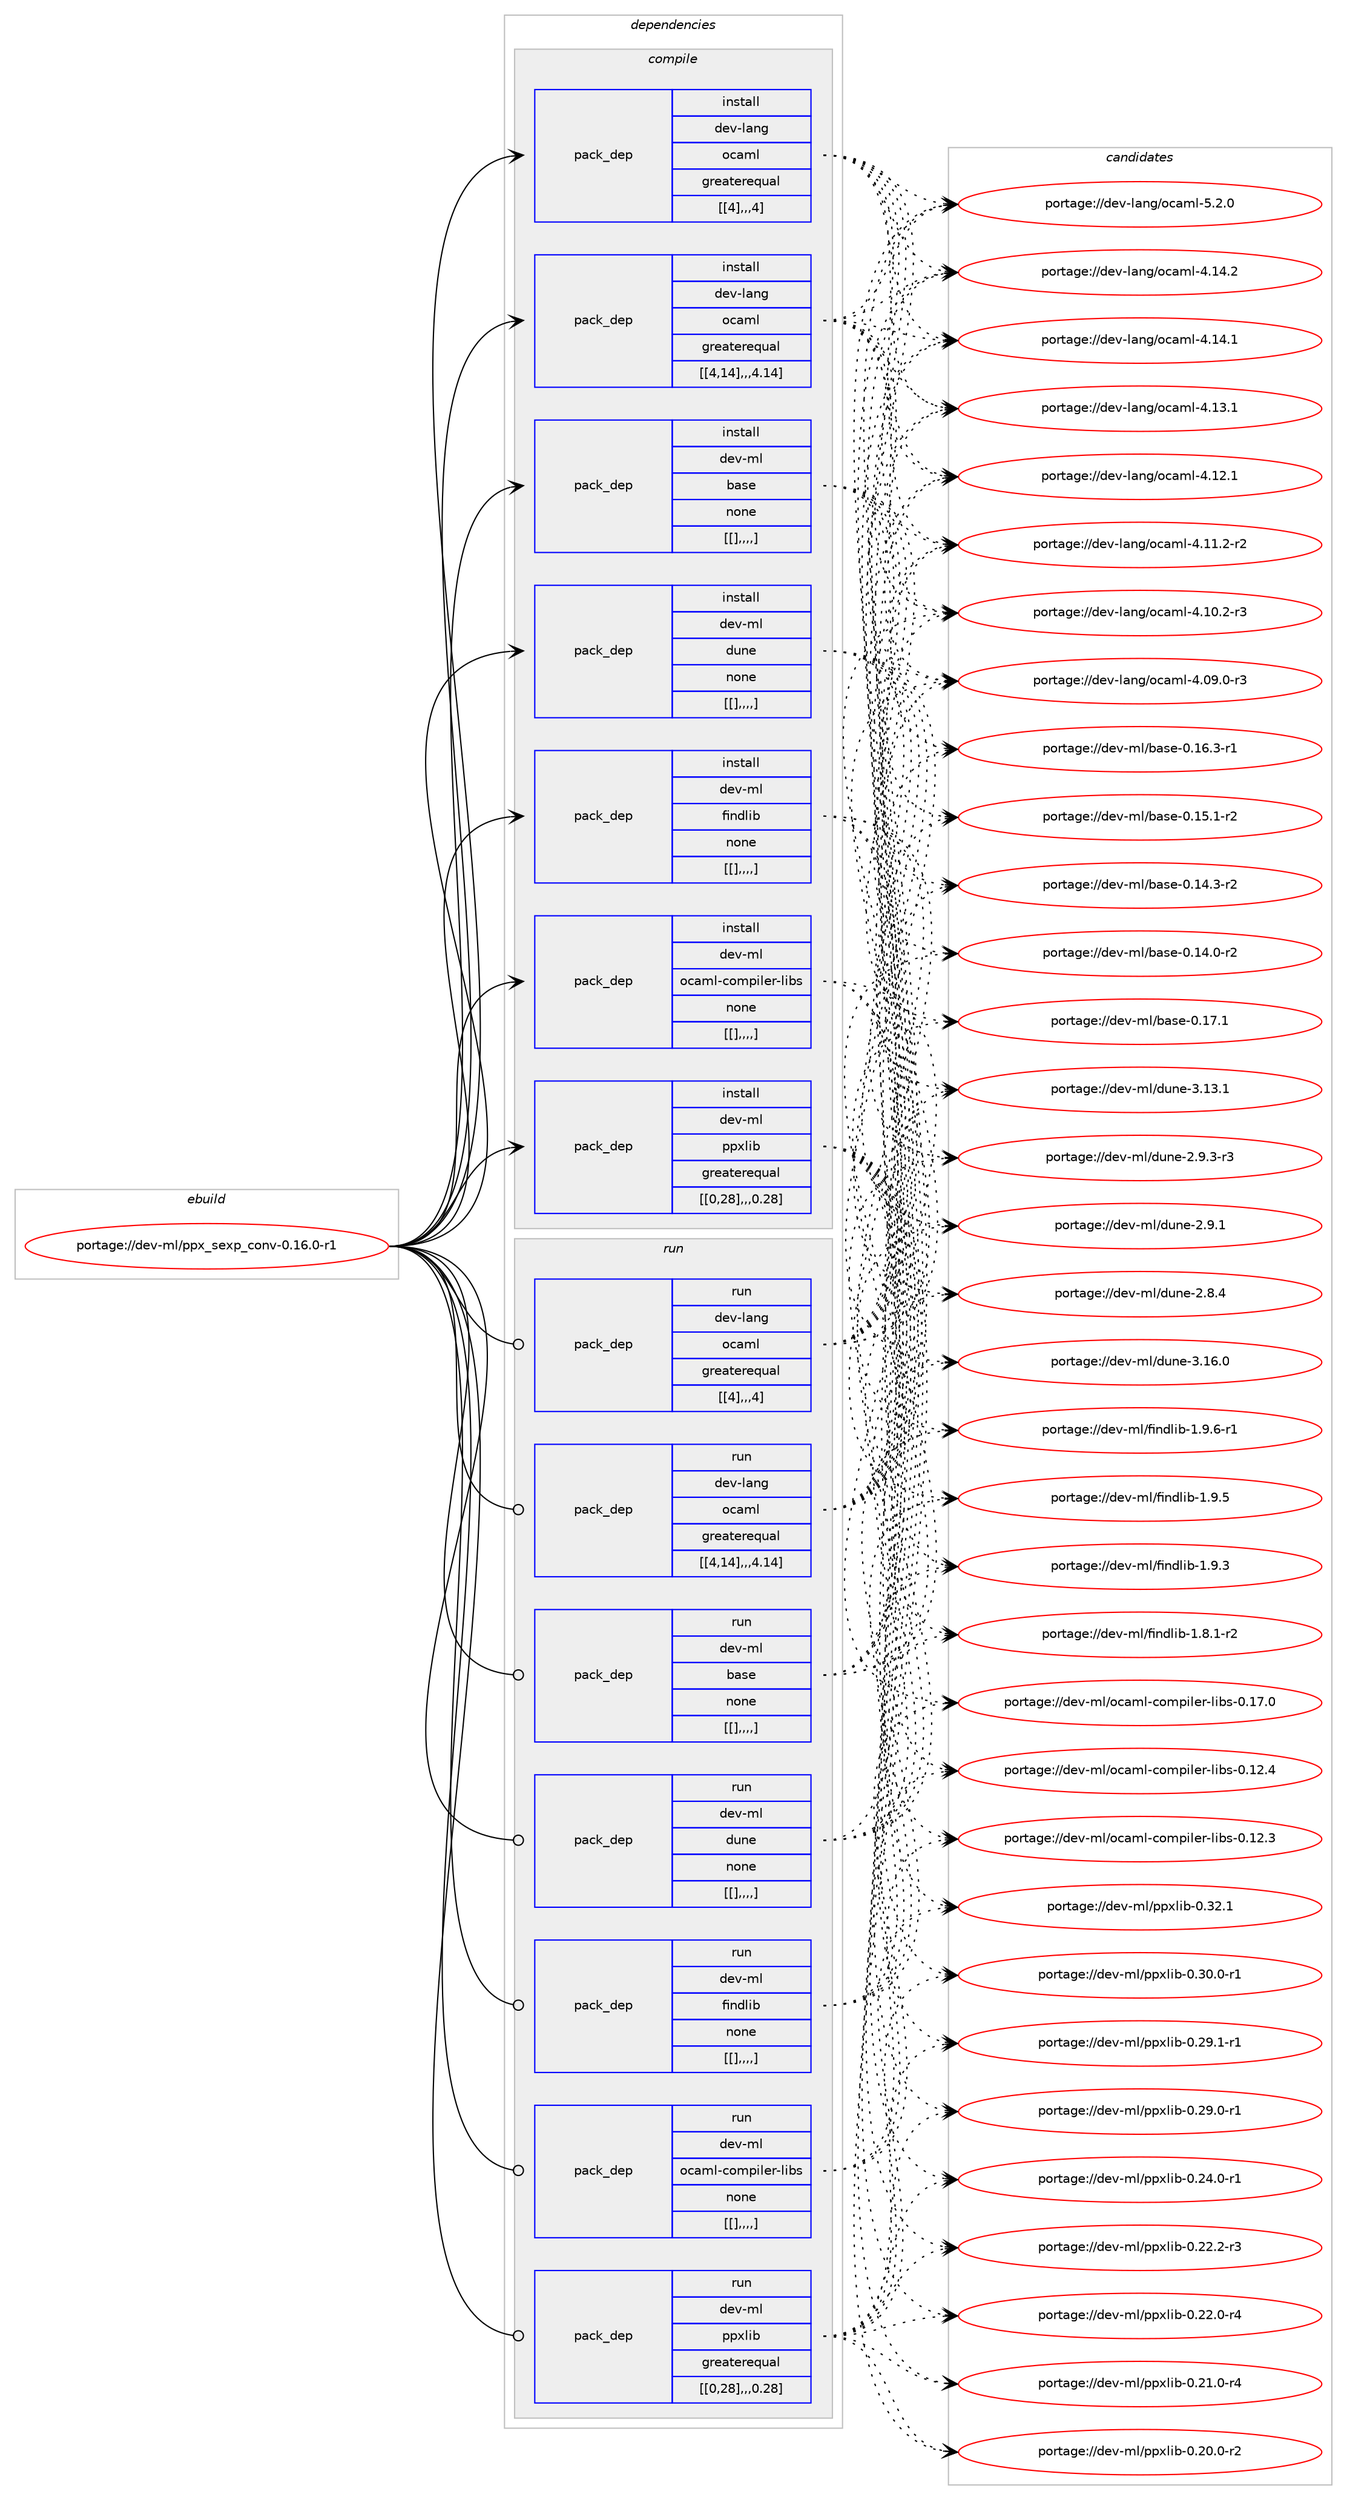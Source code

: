 digraph prolog {

# *************
# Graph options
# *************

newrank=true;
concentrate=true;
compound=true;
graph [rankdir=LR,fontname=Helvetica,fontsize=10,ranksep=1.5];#, ranksep=2.5, nodesep=0.2];
edge  [arrowhead=vee];
node  [fontname=Helvetica,fontsize=10];

# **********
# The ebuild
# **********

subgraph cluster_leftcol {
color=gray;
label=<<i>ebuild</i>>;
id [label="portage://dev-ml/ppx_sexp_conv-0.16.0-r1", color=red, width=4, href="../dev-ml/ppx_sexp_conv-0.16.0-r1.svg"];
}

# ****************
# The dependencies
# ****************

subgraph cluster_midcol {
color=gray;
label=<<i>dependencies</i>>;
subgraph cluster_compile {
fillcolor="#eeeeee";
style=filled;
label=<<i>compile</i>>;
subgraph pack93123 {
dependency124558 [label=<<TABLE BORDER="0" CELLBORDER="1" CELLSPACING="0" CELLPADDING="4" WIDTH="220"><TR><TD ROWSPAN="6" CELLPADDING="30">pack_dep</TD></TR><TR><TD WIDTH="110">install</TD></TR><TR><TD>dev-lang</TD></TR><TR><TD>ocaml</TD></TR><TR><TD>greaterequal</TD></TR><TR><TD>[[4],,,4]</TD></TR></TABLE>>, shape=none, color=blue];
}
id:e -> dependency124558:w [weight=20,style="solid",arrowhead="vee"];
subgraph pack93124 {
dependency124559 [label=<<TABLE BORDER="0" CELLBORDER="1" CELLSPACING="0" CELLPADDING="4" WIDTH="220"><TR><TD ROWSPAN="6" CELLPADDING="30">pack_dep</TD></TR><TR><TD WIDTH="110">install</TD></TR><TR><TD>dev-lang</TD></TR><TR><TD>ocaml</TD></TR><TR><TD>greaterequal</TD></TR><TR><TD>[[4,14],,,4.14]</TD></TR></TABLE>>, shape=none, color=blue];
}
id:e -> dependency124559:w [weight=20,style="solid",arrowhead="vee"];
subgraph pack93125 {
dependency124560 [label=<<TABLE BORDER="0" CELLBORDER="1" CELLSPACING="0" CELLPADDING="4" WIDTH="220"><TR><TD ROWSPAN="6" CELLPADDING="30">pack_dep</TD></TR><TR><TD WIDTH="110">install</TD></TR><TR><TD>dev-ml</TD></TR><TR><TD>base</TD></TR><TR><TD>none</TD></TR><TR><TD>[[],,,,]</TD></TR></TABLE>>, shape=none, color=blue];
}
id:e -> dependency124560:w [weight=20,style="solid",arrowhead="vee"];
subgraph pack93126 {
dependency124561 [label=<<TABLE BORDER="0" CELLBORDER="1" CELLSPACING="0" CELLPADDING="4" WIDTH="220"><TR><TD ROWSPAN="6" CELLPADDING="30">pack_dep</TD></TR><TR><TD WIDTH="110">install</TD></TR><TR><TD>dev-ml</TD></TR><TR><TD>dune</TD></TR><TR><TD>none</TD></TR><TR><TD>[[],,,,]</TD></TR></TABLE>>, shape=none, color=blue];
}
id:e -> dependency124561:w [weight=20,style="solid",arrowhead="vee"];
subgraph pack93127 {
dependency124562 [label=<<TABLE BORDER="0" CELLBORDER="1" CELLSPACING="0" CELLPADDING="4" WIDTH="220"><TR><TD ROWSPAN="6" CELLPADDING="30">pack_dep</TD></TR><TR><TD WIDTH="110">install</TD></TR><TR><TD>dev-ml</TD></TR><TR><TD>findlib</TD></TR><TR><TD>none</TD></TR><TR><TD>[[],,,,]</TD></TR></TABLE>>, shape=none, color=blue];
}
id:e -> dependency124562:w [weight=20,style="solid",arrowhead="vee"];
subgraph pack93128 {
dependency124563 [label=<<TABLE BORDER="0" CELLBORDER="1" CELLSPACING="0" CELLPADDING="4" WIDTH="220"><TR><TD ROWSPAN="6" CELLPADDING="30">pack_dep</TD></TR><TR><TD WIDTH="110">install</TD></TR><TR><TD>dev-ml</TD></TR><TR><TD>ocaml-compiler-libs</TD></TR><TR><TD>none</TD></TR><TR><TD>[[],,,,]</TD></TR></TABLE>>, shape=none, color=blue];
}
id:e -> dependency124563:w [weight=20,style="solid",arrowhead="vee"];
subgraph pack93129 {
dependency124564 [label=<<TABLE BORDER="0" CELLBORDER="1" CELLSPACING="0" CELLPADDING="4" WIDTH="220"><TR><TD ROWSPAN="6" CELLPADDING="30">pack_dep</TD></TR><TR><TD WIDTH="110">install</TD></TR><TR><TD>dev-ml</TD></TR><TR><TD>ppxlib</TD></TR><TR><TD>greaterequal</TD></TR><TR><TD>[[0,28],,,0.28]</TD></TR></TABLE>>, shape=none, color=blue];
}
id:e -> dependency124564:w [weight=20,style="solid",arrowhead="vee"];
}
subgraph cluster_compileandrun {
fillcolor="#eeeeee";
style=filled;
label=<<i>compile and run</i>>;
}
subgraph cluster_run {
fillcolor="#eeeeee";
style=filled;
label=<<i>run</i>>;
subgraph pack93130 {
dependency124565 [label=<<TABLE BORDER="0" CELLBORDER="1" CELLSPACING="0" CELLPADDING="4" WIDTH="220"><TR><TD ROWSPAN="6" CELLPADDING="30">pack_dep</TD></TR><TR><TD WIDTH="110">run</TD></TR><TR><TD>dev-lang</TD></TR><TR><TD>ocaml</TD></TR><TR><TD>greaterequal</TD></TR><TR><TD>[[4],,,4]</TD></TR></TABLE>>, shape=none, color=blue];
}
id:e -> dependency124565:w [weight=20,style="solid",arrowhead="odot"];
subgraph pack93131 {
dependency124566 [label=<<TABLE BORDER="0" CELLBORDER="1" CELLSPACING="0" CELLPADDING="4" WIDTH="220"><TR><TD ROWSPAN="6" CELLPADDING="30">pack_dep</TD></TR><TR><TD WIDTH="110">run</TD></TR><TR><TD>dev-lang</TD></TR><TR><TD>ocaml</TD></TR><TR><TD>greaterequal</TD></TR><TR><TD>[[4,14],,,4.14]</TD></TR></TABLE>>, shape=none, color=blue];
}
id:e -> dependency124566:w [weight=20,style="solid",arrowhead="odot"];
subgraph pack93132 {
dependency124567 [label=<<TABLE BORDER="0" CELLBORDER="1" CELLSPACING="0" CELLPADDING="4" WIDTH="220"><TR><TD ROWSPAN="6" CELLPADDING="30">pack_dep</TD></TR><TR><TD WIDTH="110">run</TD></TR><TR><TD>dev-ml</TD></TR><TR><TD>base</TD></TR><TR><TD>none</TD></TR><TR><TD>[[],,,,]</TD></TR></TABLE>>, shape=none, color=blue];
}
id:e -> dependency124567:w [weight=20,style="solid",arrowhead="odot"];
subgraph pack93133 {
dependency124568 [label=<<TABLE BORDER="0" CELLBORDER="1" CELLSPACING="0" CELLPADDING="4" WIDTH="220"><TR><TD ROWSPAN="6" CELLPADDING="30">pack_dep</TD></TR><TR><TD WIDTH="110">run</TD></TR><TR><TD>dev-ml</TD></TR><TR><TD>dune</TD></TR><TR><TD>none</TD></TR><TR><TD>[[],,,,]</TD></TR></TABLE>>, shape=none, color=blue];
}
id:e -> dependency124568:w [weight=20,style="solid",arrowhead="odot"];
subgraph pack93134 {
dependency124569 [label=<<TABLE BORDER="0" CELLBORDER="1" CELLSPACING="0" CELLPADDING="4" WIDTH="220"><TR><TD ROWSPAN="6" CELLPADDING="30">pack_dep</TD></TR><TR><TD WIDTH="110">run</TD></TR><TR><TD>dev-ml</TD></TR><TR><TD>findlib</TD></TR><TR><TD>none</TD></TR><TR><TD>[[],,,,]</TD></TR></TABLE>>, shape=none, color=blue];
}
id:e -> dependency124569:w [weight=20,style="solid",arrowhead="odot"];
subgraph pack93135 {
dependency124570 [label=<<TABLE BORDER="0" CELLBORDER="1" CELLSPACING="0" CELLPADDING="4" WIDTH="220"><TR><TD ROWSPAN="6" CELLPADDING="30">pack_dep</TD></TR><TR><TD WIDTH="110">run</TD></TR><TR><TD>dev-ml</TD></TR><TR><TD>ocaml-compiler-libs</TD></TR><TR><TD>none</TD></TR><TR><TD>[[],,,,]</TD></TR></TABLE>>, shape=none, color=blue];
}
id:e -> dependency124570:w [weight=20,style="solid",arrowhead="odot"];
subgraph pack93136 {
dependency124571 [label=<<TABLE BORDER="0" CELLBORDER="1" CELLSPACING="0" CELLPADDING="4" WIDTH="220"><TR><TD ROWSPAN="6" CELLPADDING="30">pack_dep</TD></TR><TR><TD WIDTH="110">run</TD></TR><TR><TD>dev-ml</TD></TR><TR><TD>ppxlib</TD></TR><TR><TD>greaterequal</TD></TR><TR><TD>[[0,28],,,0.28]</TD></TR></TABLE>>, shape=none, color=blue];
}
id:e -> dependency124571:w [weight=20,style="solid",arrowhead="odot"];
}
}

# **************
# The candidates
# **************

subgraph cluster_choices {
rank=same;
color=gray;
label=<<i>candidates</i>>;

subgraph choice93123 {
color=black;
nodesep=1;
choice1001011184510897110103471119997109108455346504648 [label="portage://dev-lang/ocaml-5.2.0", color=red, width=4,href="../dev-lang/ocaml-5.2.0.svg"];
choice100101118451089711010347111999710910845524649524650 [label="portage://dev-lang/ocaml-4.14.2", color=red, width=4,href="../dev-lang/ocaml-4.14.2.svg"];
choice100101118451089711010347111999710910845524649524649 [label="portage://dev-lang/ocaml-4.14.1", color=red, width=4,href="../dev-lang/ocaml-4.14.1.svg"];
choice100101118451089711010347111999710910845524649514649 [label="portage://dev-lang/ocaml-4.13.1", color=red, width=4,href="../dev-lang/ocaml-4.13.1.svg"];
choice100101118451089711010347111999710910845524649504649 [label="portage://dev-lang/ocaml-4.12.1", color=red, width=4,href="../dev-lang/ocaml-4.12.1.svg"];
choice1001011184510897110103471119997109108455246494946504511450 [label="portage://dev-lang/ocaml-4.11.2-r2", color=red, width=4,href="../dev-lang/ocaml-4.11.2-r2.svg"];
choice1001011184510897110103471119997109108455246494846504511451 [label="portage://dev-lang/ocaml-4.10.2-r3", color=red, width=4,href="../dev-lang/ocaml-4.10.2-r3.svg"];
choice1001011184510897110103471119997109108455246485746484511451 [label="portage://dev-lang/ocaml-4.09.0-r3", color=red, width=4,href="../dev-lang/ocaml-4.09.0-r3.svg"];
dependency124558:e -> choice1001011184510897110103471119997109108455346504648:w [style=dotted,weight="100"];
dependency124558:e -> choice100101118451089711010347111999710910845524649524650:w [style=dotted,weight="100"];
dependency124558:e -> choice100101118451089711010347111999710910845524649524649:w [style=dotted,weight="100"];
dependency124558:e -> choice100101118451089711010347111999710910845524649514649:w [style=dotted,weight="100"];
dependency124558:e -> choice100101118451089711010347111999710910845524649504649:w [style=dotted,weight="100"];
dependency124558:e -> choice1001011184510897110103471119997109108455246494946504511450:w [style=dotted,weight="100"];
dependency124558:e -> choice1001011184510897110103471119997109108455246494846504511451:w [style=dotted,weight="100"];
dependency124558:e -> choice1001011184510897110103471119997109108455246485746484511451:w [style=dotted,weight="100"];
}
subgraph choice93124 {
color=black;
nodesep=1;
choice1001011184510897110103471119997109108455346504648 [label="portage://dev-lang/ocaml-5.2.0", color=red, width=4,href="../dev-lang/ocaml-5.2.0.svg"];
choice100101118451089711010347111999710910845524649524650 [label="portage://dev-lang/ocaml-4.14.2", color=red, width=4,href="../dev-lang/ocaml-4.14.2.svg"];
choice100101118451089711010347111999710910845524649524649 [label="portage://dev-lang/ocaml-4.14.1", color=red, width=4,href="../dev-lang/ocaml-4.14.1.svg"];
choice100101118451089711010347111999710910845524649514649 [label="portage://dev-lang/ocaml-4.13.1", color=red, width=4,href="../dev-lang/ocaml-4.13.1.svg"];
choice100101118451089711010347111999710910845524649504649 [label="portage://dev-lang/ocaml-4.12.1", color=red, width=4,href="../dev-lang/ocaml-4.12.1.svg"];
choice1001011184510897110103471119997109108455246494946504511450 [label="portage://dev-lang/ocaml-4.11.2-r2", color=red, width=4,href="../dev-lang/ocaml-4.11.2-r2.svg"];
choice1001011184510897110103471119997109108455246494846504511451 [label="portage://dev-lang/ocaml-4.10.2-r3", color=red, width=4,href="../dev-lang/ocaml-4.10.2-r3.svg"];
choice1001011184510897110103471119997109108455246485746484511451 [label="portage://dev-lang/ocaml-4.09.0-r3", color=red, width=4,href="../dev-lang/ocaml-4.09.0-r3.svg"];
dependency124559:e -> choice1001011184510897110103471119997109108455346504648:w [style=dotted,weight="100"];
dependency124559:e -> choice100101118451089711010347111999710910845524649524650:w [style=dotted,weight="100"];
dependency124559:e -> choice100101118451089711010347111999710910845524649524649:w [style=dotted,weight="100"];
dependency124559:e -> choice100101118451089711010347111999710910845524649514649:w [style=dotted,weight="100"];
dependency124559:e -> choice100101118451089711010347111999710910845524649504649:w [style=dotted,weight="100"];
dependency124559:e -> choice1001011184510897110103471119997109108455246494946504511450:w [style=dotted,weight="100"];
dependency124559:e -> choice1001011184510897110103471119997109108455246494846504511451:w [style=dotted,weight="100"];
dependency124559:e -> choice1001011184510897110103471119997109108455246485746484511451:w [style=dotted,weight="100"];
}
subgraph choice93125 {
color=black;
nodesep=1;
choice1001011184510910847989711510145484649554649 [label="portage://dev-ml/base-0.17.1", color=red, width=4,href="../dev-ml/base-0.17.1.svg"];
choice10010111845109108479897115101454846495446514511449 [label="portage://dev-ml/base-0.16.3-r1", color=red, width=4,href="../dev-ml/base-0.16.3-r1.svg"];
choice10010111845109108479897115101454846495346494511450 [label="portage://dev-ml/base-0.15.1-r2", color=red, width=4,href="../dev-ml/base-0.15.1-r2.svg"];
choice10010111845109108479897115101454846495246514511450 [label="portage://dev-ml/base-0.14.3-r2", color=red, width=4,href="../dev-ml/base-0.14.3-r2.svg"];
choice10010111845109108479897115101454846495246484511450 [label="portage://dev-ml/base-0.14.0-r2", color=red, width=4,href="../dev-ml/base-0.14.0-r2.svg"];
dependency124560:e -> choice1001011184510910847989711510145484649554649:w [style=dotted,weight="100"];
dependency124560:e -> choice10010111845109108479897115101454846495446514511449:w [style=dotted,weight="100"];
dependency124560:e -> choice10010111845109108479897115101454846495346494511450:w [style=dotted,weight="100"];
dependency124560:e -> choice10010111845109108479897115101454846495246514511450:w [style=dotted,weight="100"];
dependency124560:e -> choice10010111845109108479897115101454846495246484511450:w [style=dotted,weight="100"];
}
subgraph choice93126 {
color=black;
nodesep=1;
choice100101118451091084710011711010145514649544648 [label="portage://dev-ml/dune-3.16.0", color=red, width=4,href="../dev-ml/dune-3.16.0.svg"];
choice100101118451091084710011711010145514649514649 [label="portage://dev-ml/dune-3.13.1", color=red, width=4,href="../dev-ml/dune-3.13.1.svg"];
choice10010111845109108471001171101014550465746514511451 [label="portage://dev-ml/dune-2.9.3-r3", color=red, width=4,href="../dev-ml/dune-2.9.3-r3.svg"];
choice1001011184510910847100117110101455046574649 [label="portage://dev-ml/dune-2.9.1", color=red, width=4,href="../dev-ml/dune-2.9.1.svg"];
choice1001011184510910847100117110101455046564652 [label="portage://dev-ml/dune-2.8.4", color=red, width=4,href="../dev-ml/dune-2.8.4.svg"];
dependency124561:e -> choice100101118451091084710011711010145514649544648:w [style=dotted,weight="100"];
dependency124561:e -> choice100101118451091084710011711010145514649514649:w [style=dotted,weight="100"];
dependency124561:e -> choice10010111845109108471001171101014550465746514511451:w [style=dotted,weight="100"];
dependency124561:e -> choice1001011184510910847100117110101455046574649:w [style=dotted,weight="100"];
dependency124561:e -> choice1001011184510910847100117110101455046564652:w [style=dotted,weight="100"];
}
subgraph choice93127 {
color=black;
nodesep=1;
choice1001011184510910847102105110100108105984549465746544511449 [label="portage://dev-ml/findlib-1.9.6-r1", color=red, width=4,href="../dev-ml/findlib-1.9.6-r1.svg"];
choice100101118451091084710210511010010810598454946574653 [label="portage://dev-ml/findlib-1.9.5", color=red, width=4,href="../dev-ml/findlib-1.9.5.svg"];
choice100101118451091084710210511010010810598454946574651 [label="portage://dev-ml/findlib-1.9.3", color=red, width=4,href="../dev-ml/findlib-1.9.3.svg"];
choice1001011184510910847102105110100108105984549465646494511450 [label="portage://dev-ml/findlib-1.8.1-r2", color=red, width=4,href="../dev-ml/findlib-1.8.1-r2.svg"];
dependency124562:e -> choice1001011184510910847102105110100108105984549465746544511449:w [style=dotted,weight="100"];
dependency124562:e -> choice100101118451091084710210511010010810598454946574653:w [style=dotted,weight="100"];
dependency124562:e -> choice100101118451091084710210511010010810598454946574651:w [style=dotted,weight="100"];
dependency124562:e -> choice1001011184510910847102105110100108105984549465646494511450:w [style=dotted,weight="100"];
}
subgraph choice93128 {
color=black;
nodesep=1;
choice100101118451091084711199971091084599111109112105108101114451081059811545484649554648 [label="portage://dev-ml/ocaml-compiler-libs-0.17.0", color=red, width=4,href="../dev-ml/ocaml-compiler-libs-0.17.0.svg"];
choice100101118451091084711199971091084599111109112105108101114451081059811545484649504652 [label="portage://dev-ml/ocaml-compiler-libs-0.12.4", color=red, width=4,href="../dev-ml/ocaml-compiler-libs-0.12.4.svg"];
choice100101118451091084711199971091084599111109112105108101114451081059811545484649504651 [label="portage://dev-ml/ocaml-compiler-libs-0.12.3", color=red, width=4,href="../dev-ml/ocaml-compiler-libs-0.12.3.svg"];
dependency124563:e -> choice100101118451091084711199971091084599111109112105108101114451081059811545484649554648:w [style=dotted,weight="100"];
dependency124563:e -> choice100101118451091084711199971091084599111109112105108101114451081059811545484649504652:w [style=dotted,weight="100"];
dependency124563:e -> choice100101118451091084711199971091084599111109112105108101114451081059811545484649504651:w [style=dotted,weight="100"];
}
subgraph choice93129 {
color=black;
nodesep=1;
choice10010111845109108471121121201081059845484651504649 [label="portage://dev-ml/ppxlib-0.32.1", color=red, width=4,href="../dev-ml/ppxlib-0.32.1.svg"];
choice100101118451091084711211212010810598454846514846484511449 [label="portage://dev-ml/ppxlib-0.30.0-r1", color=red, width=4,href="../dev-ml/ppxlib-0.30.0-r1.svg"];
choice100101118451091084711211212010810598454846505746494511449 [label="portage://dev-ml/ppxlib-0.29.1-r1", color=red, width=4,href="../dev-ml/ppxlib-0.29.1-r1.svg"];
choice100101118451091084711211212010810598454846505746484511449 [label="portage://dev-ml/ppxlib-0.29.0-r1", color=red, width=4,href="../dev-ml/ppxlib-0.29.0-r1.svg"];
choice100101118451091084711211212010810598454846505246484511449 [label="portage://dev-ml/ppxlib-0.24.0-r1", color=red, width=4,href="../dev-ml/ppxlib-0.24.0-r1.svg"];
choice100101118451091084711211212010810598454846505046504511451 [label="portage://dev-ml/ppxlib-0.22.2-r3", color=red, width=4,href="../dev-ml/ppxlib-0.22.2-r3.svg"];
choice100101118451091084711211212010810598454846505046484511452 [label="portage://dev-ml/ppxlib-0.22.0-r4", color=red, width=4,href="../dev-ml/ppxlib-0.22.0-r4.svg"];
choice100101118451091084711211212010810598454846504946484511452 [label="portage://dev-ml/ppxlib-0.21.0-r4", color=red, width=4,href="../dev-ml/ppxlib-0.21.0-r4.svg"];
choice100101118451091084711211212010810598454846504846484511450 [label="portage://dev-ml/ppxlib-0.20.0-r2", color=red, width=4,href="../dev-ml/ppxlib-0.20.0-r2.svg"];
dependency124564:e -> choice10010111845109108471121121201081059845484651504649:w [style=dotted,weight="100"];
dependency124564:e -> choice100101118451091084711211212010810598454846514846484511449:w [style=dotted,weight="100"];
dependency124564:e -> choice100101118451091084711211212010810598454846505746494511449:w [style=dotted,weight="100"];
dependency124564:e -> choice100101118451091084711211212010810598454846505746484511449:w [style=dotted,weight="100"];
dependency124564:e -> choice100101118451091084711211212010810598454846505246484511449:w [style=dotted,weight="100"];
dependency124564:e -> choice100101118451091084711211212010810598454846505046504511451:w [style=dotted,weight="100"];
dependency124564:e -> choice100101118451091084711211212010810598454846505046484511452:w [style=dotted,weight="100"];
dependency124564:e -> choice100101118451091084711211212010810598454846504946484511452:w [style=dotted,weight="100"];
dependency124564:e -> choice100101118451091084711211212010810598454846504846484511450:w [style=dotted,weight="100"];
}
subgraph choice93130 {
color=black;
nodesep=1;
choice1001011184510897110103471119997109108455346504648 [label="portage://dev-lang/ocaml-5.2.0", color=red, width=4,href="../dev-lang/ocaml-5.2.0.svg"];
choice100101118451089711010347111999710910845524649524650 [label="portage://dev-lang/ocaml-4.14.2", color=red, width=4,href="../dev-lang/ocaml-4.14.2.svg"];
choice100101118451089711010347111999710910845524649524649 [label="portage://dev-lang/ocaml-4.14.1", color=red, width=4,href="../dev-lang/ocaml-4.14.1.svg"];
choice100101118451089711010347111999710910845524649514649 [label="portage://dev-lang/ocaml-4.13.1", color=red, width=4,href="../dev-lang/ocaml-4.13.1.svg"];
choice100101118451089711010347111999710910845524649504649 [label="portage://dev-lang/ocaml-4.12.1", color=red, width=4,href="../dev-lang/ocaml-4.12.1.svg"];
choice1001011184510897110103471119997109108455246494946504511450 [label="portage://dev-lang/ocaml-4.11.2-r2", color=red, width=4,href="../dev-lang/ocaml-4.11.2-r2.svg"];
choice1001011184510897110103471119997109108455246494846504511451 [label="portage://dev-lang/ocaml-4.10.2-r3", color=red, width=4,href="../dev-lang/ocaml-4.10.2-r3.svg"];
choice1001011184510897110103471119997109108455246485746484511451 [label="portage://dev-lang/ocaml-4.09.0-r3", color=red, width=4,href="../dev-lang/ocaml-4.09.0-r3.svg"];
dependency124565:e -> choice1001011184510897110103471119997109108455346504648:w [style=dotted,weight="100"];
dependency124565:e -> choice100101118451089711010347111999710910845524649524650:w [style=dotted,weight="100"];
dependency124565:e -> choice100101118451089711010347111999710910845524649524649:w [style=dotted,weight="100"];
dependency124565:e -> choice100101118451089711010347111999710910845524649514649:w [style=dotted,weight="100"];
dependency124565:e -> choice100101118451089711010347111999710910845524649504649:w [style=dotted,weight="100"];
dependency124565:e -> choice1001011184510897110103471119997109108455246494946504511450:w [style=dotted,weight="100"];
dependency124565:e -> choice1001011184510897110103471119997109108455246494846504511451:w [style=dotted,weight="100"];
dependency124565:e -> choice1001011184510897110103471119997109108455246485746484511451:w [style=dotted,weight="100"];
}
subgraph choice93131 {
color=black;
nodesep=1;
choice1001011184510897110103471119997109108455346504648 [label="portage://dev-lang/ocaml-5.2.0", color=red, width=4,href="../dev-lang/ocaml-5.2.0.svg"];
choice100101118451089711010347111999710910845524649524650 [label="portage://dev-lang/ocaml-4.14.2", color=red, width=4,href="../dev-lang/ocaml-4.14.2.svg"];
choice100101118451089711010347111999710910845524649524649 [label="portage://dev-lang/ocaml-4.14.1", color=red, width=4,href="../dev-lang/ocaml-4.14.1.svg"];
choice100101118451089711010347111999710910845524649514649 [label="portage://dev-lang/ocaml-4.13.1", color=red, width=4,href="../dev-lang/ocaml-4.13.1.svg"];
choice100101118451089711010347111999710910845524649504649 [label="portage://dev-lang/ocaml-4.12.1", color=red, width=4,href="../dev-lang/ocaml-4.12.1.svg"];
choice1001011184510897110103471119997109108455246494946504511450 [label="portage://dev-lang/ocaml-4.11.2-r2", color=red, width=4,href="../dev-lang/ocaml-4.11.2-r2.svg"];
choice1001011184510897110103471119997109108455246494846504511451 [label="portage://dev-lang/ocaml-4.10.2-r3", color=red, width=4,href="../dev-lang/ocaml-4.10.2-r3.svg"];
choice1001011184510897110103471119997109108455246485746484511451 [label="portage://dev-lang/ocaml-4.09.0-r3", color=red, width=4,href="../dev-lang/ocaml-4.09.0-r3.svg"];
dependency124566:e -> choice1001011184510897110103471119997109108455346504648:w [style=dotted,weight="100"];
dependency124566:e -> choice100101118451089711010347111999710910845524649524650:w [style=dotted,weight="100"];
dependency124566:e -> choice100101118451089711010347111999710910845524649524649:w [style=dotted,weight="100"];
dependency124566:e -> choice100101118451089711010347111999710910845524649514649:w [style=dotted,weight="100"];
dependency124566:e -> choice100101118451089711010347111999710910845524649504649:w [style=dotted,weight="100"];
dependency124566:e -> choice1001011184510897110103471119997109108455246494946504511450:w [style=dotted,weight="100"];
dependency124566:e -> choice1001011184510897110103471119997109108455246494846504511451:w [style=dotted,weight="100"];
dependency124566:e -> choice1001011184510897110103471119997109108455246485746484511451:w [style=dotted,weight="100"];
}
subgraph choice93132 {
color=black;
nodesep=1;
choice1001011184510910847989711510145484649554649 [label="portage://dev-ml/base-0.17.1", color=red, width=4,href="../dev-ml/base-0.17.1.svg"];
choice10010111845109108479897115101454846495446514511449 [label="portage://dev-ml/base-0.16.3-r1", color=red, width=4,href="../dev-ml/base-0.16.3-r1.svg"];
choice10010111845109108479897115101454846495346494511450 [label="portage://dev-ml/base-0.15.1-r2", color=red, width=4,href="../dev-ml/base-0.15.1-r2.svg"];
choice10010111845109108479897115101454846495246514511450 [label="portage://dev-ml/base-0.14.3-r2", color=red, width=4,href="../dev-ml/base-0.14.3-r2.svg"];
choice10010111845109108479897115101454846495246484511450 [label="portage://dev-ml/base-0.14.0-r2", color=red, width=4,href="../dev-ml/base-0.14.0-r2.svg"];
dependency124567:e -> choice1001011184510910847989711510145484649554649:w [style=dotted,weight="100"];
dependency124567:e -> choice10010111845109108479897115101454846495446514511449:w [style=dotted,weight="100"];
dependency124567:e -> choice10010111845109108479897115101454846495346494511450:w [style=dotted,weight="100"];
dependency124567:e -> choice10010111845109108479897115101454846495246514511450:w [style=dotted,weight="100"];
dependency124567:e -> choice10010111845109108479897115101454846495246484511450:w [style=dotted,weight="100"];
}
subgraph choice93133 {
color=black;
nodesep=1;
choice100101118451091084710011711010145514649544648 [label="portage://dev-ml/dune-3.16.0", color=red, width=4,href="../dev-ml/dune-3.16.0.svg"];
choice100101118451091084710011711010145514649514649 [label="portage://dev-ml/dune-3.13.1", color=red, width=4,href="../dev-ml/dune-3.13.1.svg"];
choice10010111845109108471001171101014550465746514511451 [label="portage://dev-ml/dune-2.9.3-r3", color=red, width=4,href="../dev-ml/dune-2.9.3-r3.svg"];
choice1001011184510910847100117110101455046574649 [label="portage://dev-ml/dune-2.9.1", color=red, width=4,href="../dev-ml/dune-2.9.1.svg"];
choice1001011184510910847100117110101455046564652 [label="portage://dev-ml/dune-2.8.4", color=red, width=4,href="../dev-ml/dune-2.8.4.svg"];
dependency124568:e -> choice100101118451091084710011711010145514649544648:w [style=dotted,weight="100"];
dependency124568:e -> choice100101118451091084710011711010145514649514649:w [style=dotted,weight="100"];
dependency124568:e -> choice10010111845109108471001171101014550465746514511451:w [style=dotted,weight="100"];
dependency124568:e -> choice1001011184510910847100117110101455046574649:w [style=dotted,weight="100"];
dependency124568:e -> choice1001011184510910847100117110101455046564652:w [style=dotted,weight="100"];
}
subgraph choice93134 {
color=black;
nodesep=1;
choice1001011184510910847102105110100108105984549465746544511449 [label="portage://dev-ml/findlib-1.9.6-r1", color=red, width=4,href="../dev-ml/findlib-1.9.6-r1.svg"];
choice100101118451091084710210511010010810598454946574653 [label="portage://dev-ml/findlib-1.9.5", color=red, width=4,href="../dev-ml/findlib-1.9.5.svg"];
choice100101118451091084710210511010010810598454946574651 [label="portage://dev-ml/findlib-1.9.3", color=red, width=4,href="../dev-ml/findlib-1.9.3.svg"];
choice1001011184510910847102105110100108105984549465646494511450 [label="portage://dev-ml/findlib-1.8.1-r2", color=red, width=4,href="../dev-ml/findlib-1.8.1-r2.svg"];
dependency124569:e -> choice1001011184510910847102105110100108105984549465746544511449:w [style=dotted,weight="100"];
dependency124569:e -> choice100101118451091084710210511010010810598454946574653:w [style=dotted,weight="100"];
dependency124569:e -> choice100101118451091084710210511010010810598454946574651:w [style=dotted,weight="100"];
dependency124569:e -> choice1001011184510910847102105110100108105984549465646494511450:w [style=dotted,weight="100"];
}
subgraph choice93135 {
color=black;
nodesep=1;
choice100101118451091084711199971091084599111109112105108101114451081059811545484649554648 [label="portage://dev-ml/ocaml-compiler-libs-0.17.0", color=red, width=4,href="../dev-ml/ocaml-compiler-libs-0.17.0.svg"];
choice100101118451091084711199971091084599111109112105108101114451081059811545484649504652 [label="portage://dev-ml/ocaml-compiler-libs-0.12.4", color=red, width=4,href="../dev-ml/ocaml-compiler-libs-0.12.4.svg"];
choice100101118451091084711199971091084599111109112105108101114451081059811545484649504651 [label="portage://dev-ml/ocaml-compiler-libs-0.12.3", color=red, width=4,href="../dev-ml/ocaml-compiler-libs-0.12.3.svg"];
dependency124570:e -> choice100101118451091084711199971091084599111109112105108101114451081059811545484649554648:w [style=dotted,weight="100"];
dependency124570:e -> choice100101118451091084711199971091084599111109112105108101114451081059811545484649504652:w [style=dotted,weight="100"];
dependency124570:e -> choice100101118451091084711199971091084599111109112105108101114451081059811545484649504651:w [style=dotted,weight="100"];
}
subgraph choice93136 {
color=black;
nodesep=1;
choice10010111845109108471121121201081059845484651504649 [label="portage://dev-ml/ppxlib-0.32.1", color=red, width=4,href="../dev-ml/ppxlib-0.32.1.svg"];
choice100101118451091084711211212010810598454846514846484511449 [label="portage://dev-ml/ppxlib-0.30.0-r1", color=red, width=4,href="../dev-ml/ppxlib-0.30.0-r1.svg"];
choice100101118451091084711211212010810598454846505746494511449 [label="portage://dev-ml/ppxlib-0.29.1-r1", color=red, width=4,href="../dev-ml/ppxlib-0.29.1-r1.svg"];
choice100101118451091084711211212010810598454846505746484511449 [label="portage://dev-ml/ppxlib-0.29.0-r1", color=red, width=4,href="../dev-ml/ppxlib-0.29.0-r1.svg"];
choice100101118451091084711211212010810598454846505246484511449 [label="portage://dev-ml/ppxlib-0.24.0-r1", color=red, width=4,href="../dev-ml/ppxlib-0.24.0-r1.svg"];
choice100101118451091084711211212010810598454846505046504511451 [label="portage://dev-ml/ppxlib-0.22.2-r3", color=red, width=4,href="../dev-ml/ppxlib-0.22.2-r3.svg"];
choice100101118451091084711211212010810598454846505046484511452 [label="portage://dev-ml/ppxlib-0.22.0-r4", color=red, width=4,href="../dev-ml/ppxlib-0.22.0-r4.svg"];
choice100101118451091084711211212010810598454846504946484511452 [label="portage://dev-ml/ppxlib-0.21.0-r4", color=red, width=4,href="../dev-ml/ppxlib-0.21.0-r4.svg"];
choice100101118451091084711211212010810598454846504846484511450 [label="portage://dev-ml/ppxlib-0.20.0-r2", color=red, width=4,href="../dev-ml/ppxlib-0.20.0-r2.svg"];
dependency124571:e -> choice10010111845109108471121121201081059845484651504649:w [style=dotted,weight="100"];
dependency124571:e -> choice100101118451091084711211212010810598454846514846484511449:w [style=dotted,weight="100"];
dependency124571:e -> choice100101118451091084711211212010810598454846505746494511449:w [style=dotted,weight="100"];
dependency124571:e -> choice100101118451091084711211212010810598454846505746484511449:w [style=dotted,weight="100"];
dependency124571:e -> choice100101118451091084711211212010810598454846505246484511449:w [style=dotted,weight="100"];
dependency124571:e -> choice100101118451091084711211212010810598454846505046504511451:w [style=dotted,weight="100"];
dependency124571:e -> choice100101118451091084711211212010810598454846505046484511452:w [style=dotted,weight="100"];
dependency124571:e -> choice100101118451091084711211212010810598454846504946484511452:w [style=dotted,weight="100"];
dependency124571:e -> choice100101118451091084711211212010810598454846504846484511450:w [style=dotted,weight="100"];
}
}

}
